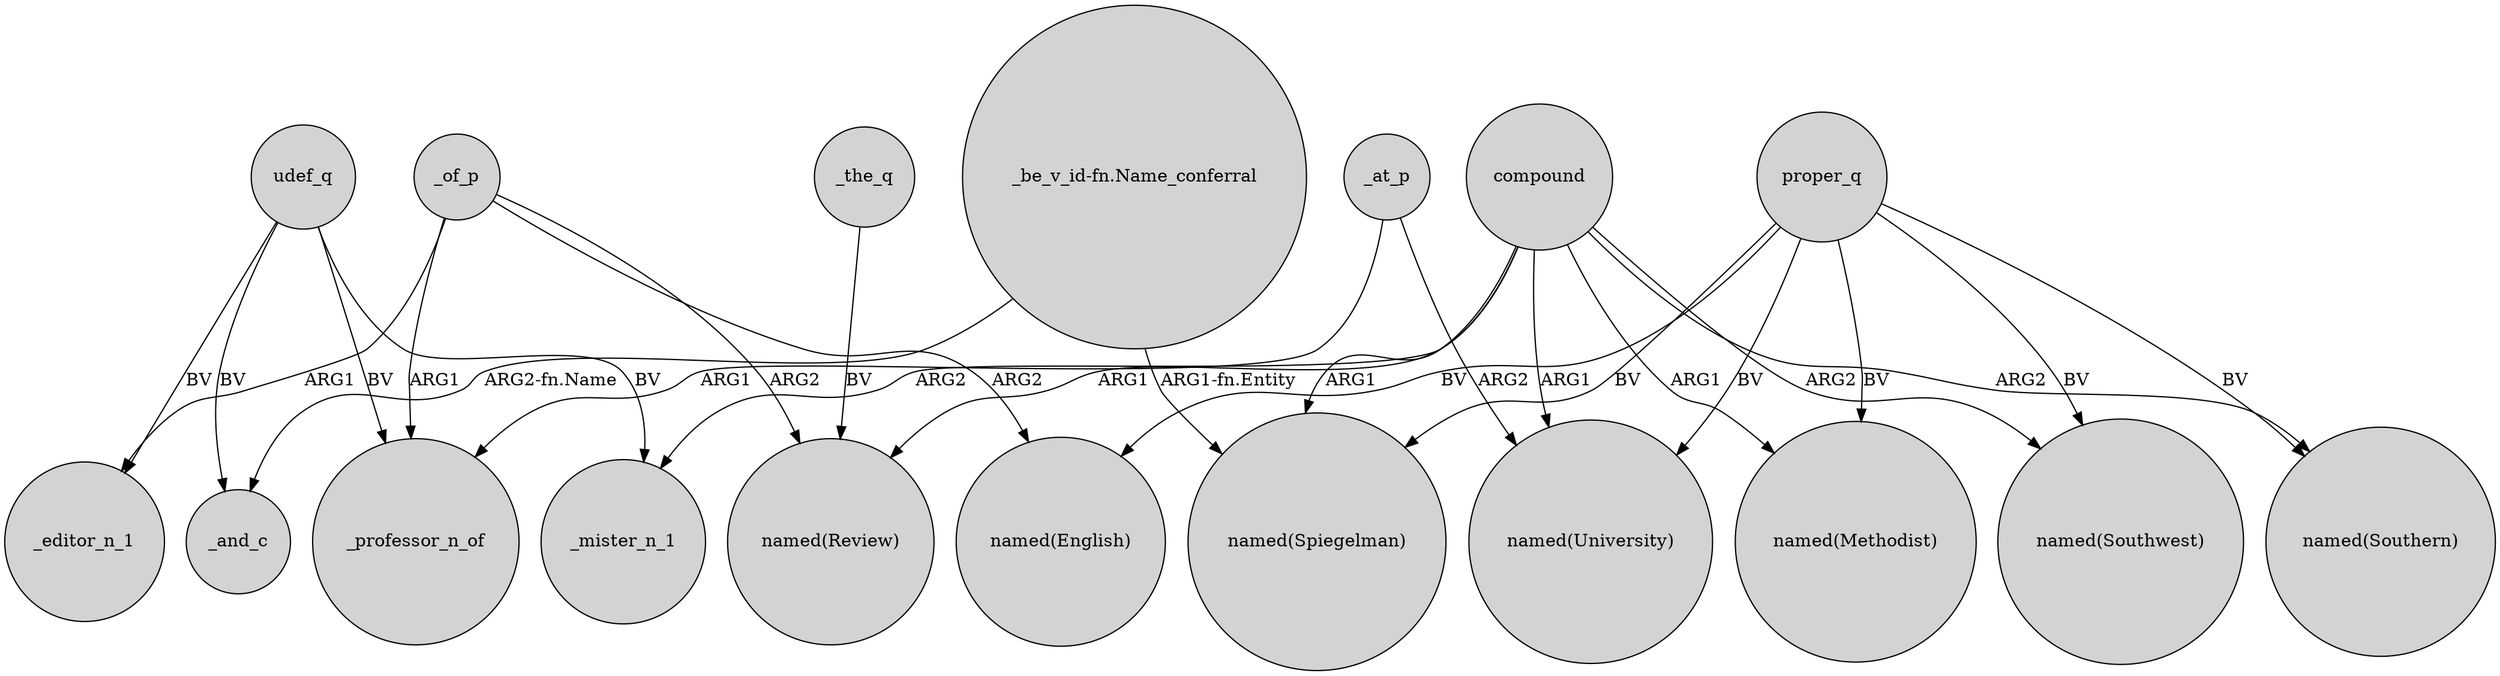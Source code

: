 digraph {
	node [shape=circle style=filled]
	compound -> _mister_n_1 [label=ARG2]
	_of_p -> "named(Review)" [label=ARG2]
	proper_q -> "named(University)" [label=BV]
	proper_q -> "named(Methodist)" [label=BV]
	udef_q -> _and_c [label=BV]
	udef_q -> _mister_n_1 [label=BV]
	compound -> "named(Methodist)" [label=ARG1]
	compound -> "named(Southwest)" [label=ARG2]
	_of_p -> _professor_n_of [label=ARG1]
	compound -> "named(Spiegelman)" [label=ARG1]
	"_be_v_id-fn.Name_conferral" -> "named(Spiegelman)" [label="ARG1-fn.Entity"]
	_of_p -> _editor_n_1 [label=ARG1]
	proper_q -> "named(Southwest)" [label=BV]
	_the_q -> "named(Review)" [label=BV]
	compound -> "named(Southern)" [label=ARG2]
	compound -> "named(University)" [label=ARG1]
	proper_q -> "named(Spiegelman)" [label=BV]
	_at_p -> _professor_n_of [label=ARG1]
	proper_q -> "named(Southern)" [label=BV]
	compound -> "named(Review)" [label=ARG1]
	_at_p -> "named(University)" [label=ARG2]
	proper_q -> "named(English)" [label=BV]
	"_be_v_id-fn.Name_conferral" -> _and_c [label="ARG2-fn.Name"]
	_of_p -> "named(English)" [label=ARG2]
	udef_q -> _professor_n_of [label=BV]
	udef_q -> _editor_n_1 [label=BV]
}
